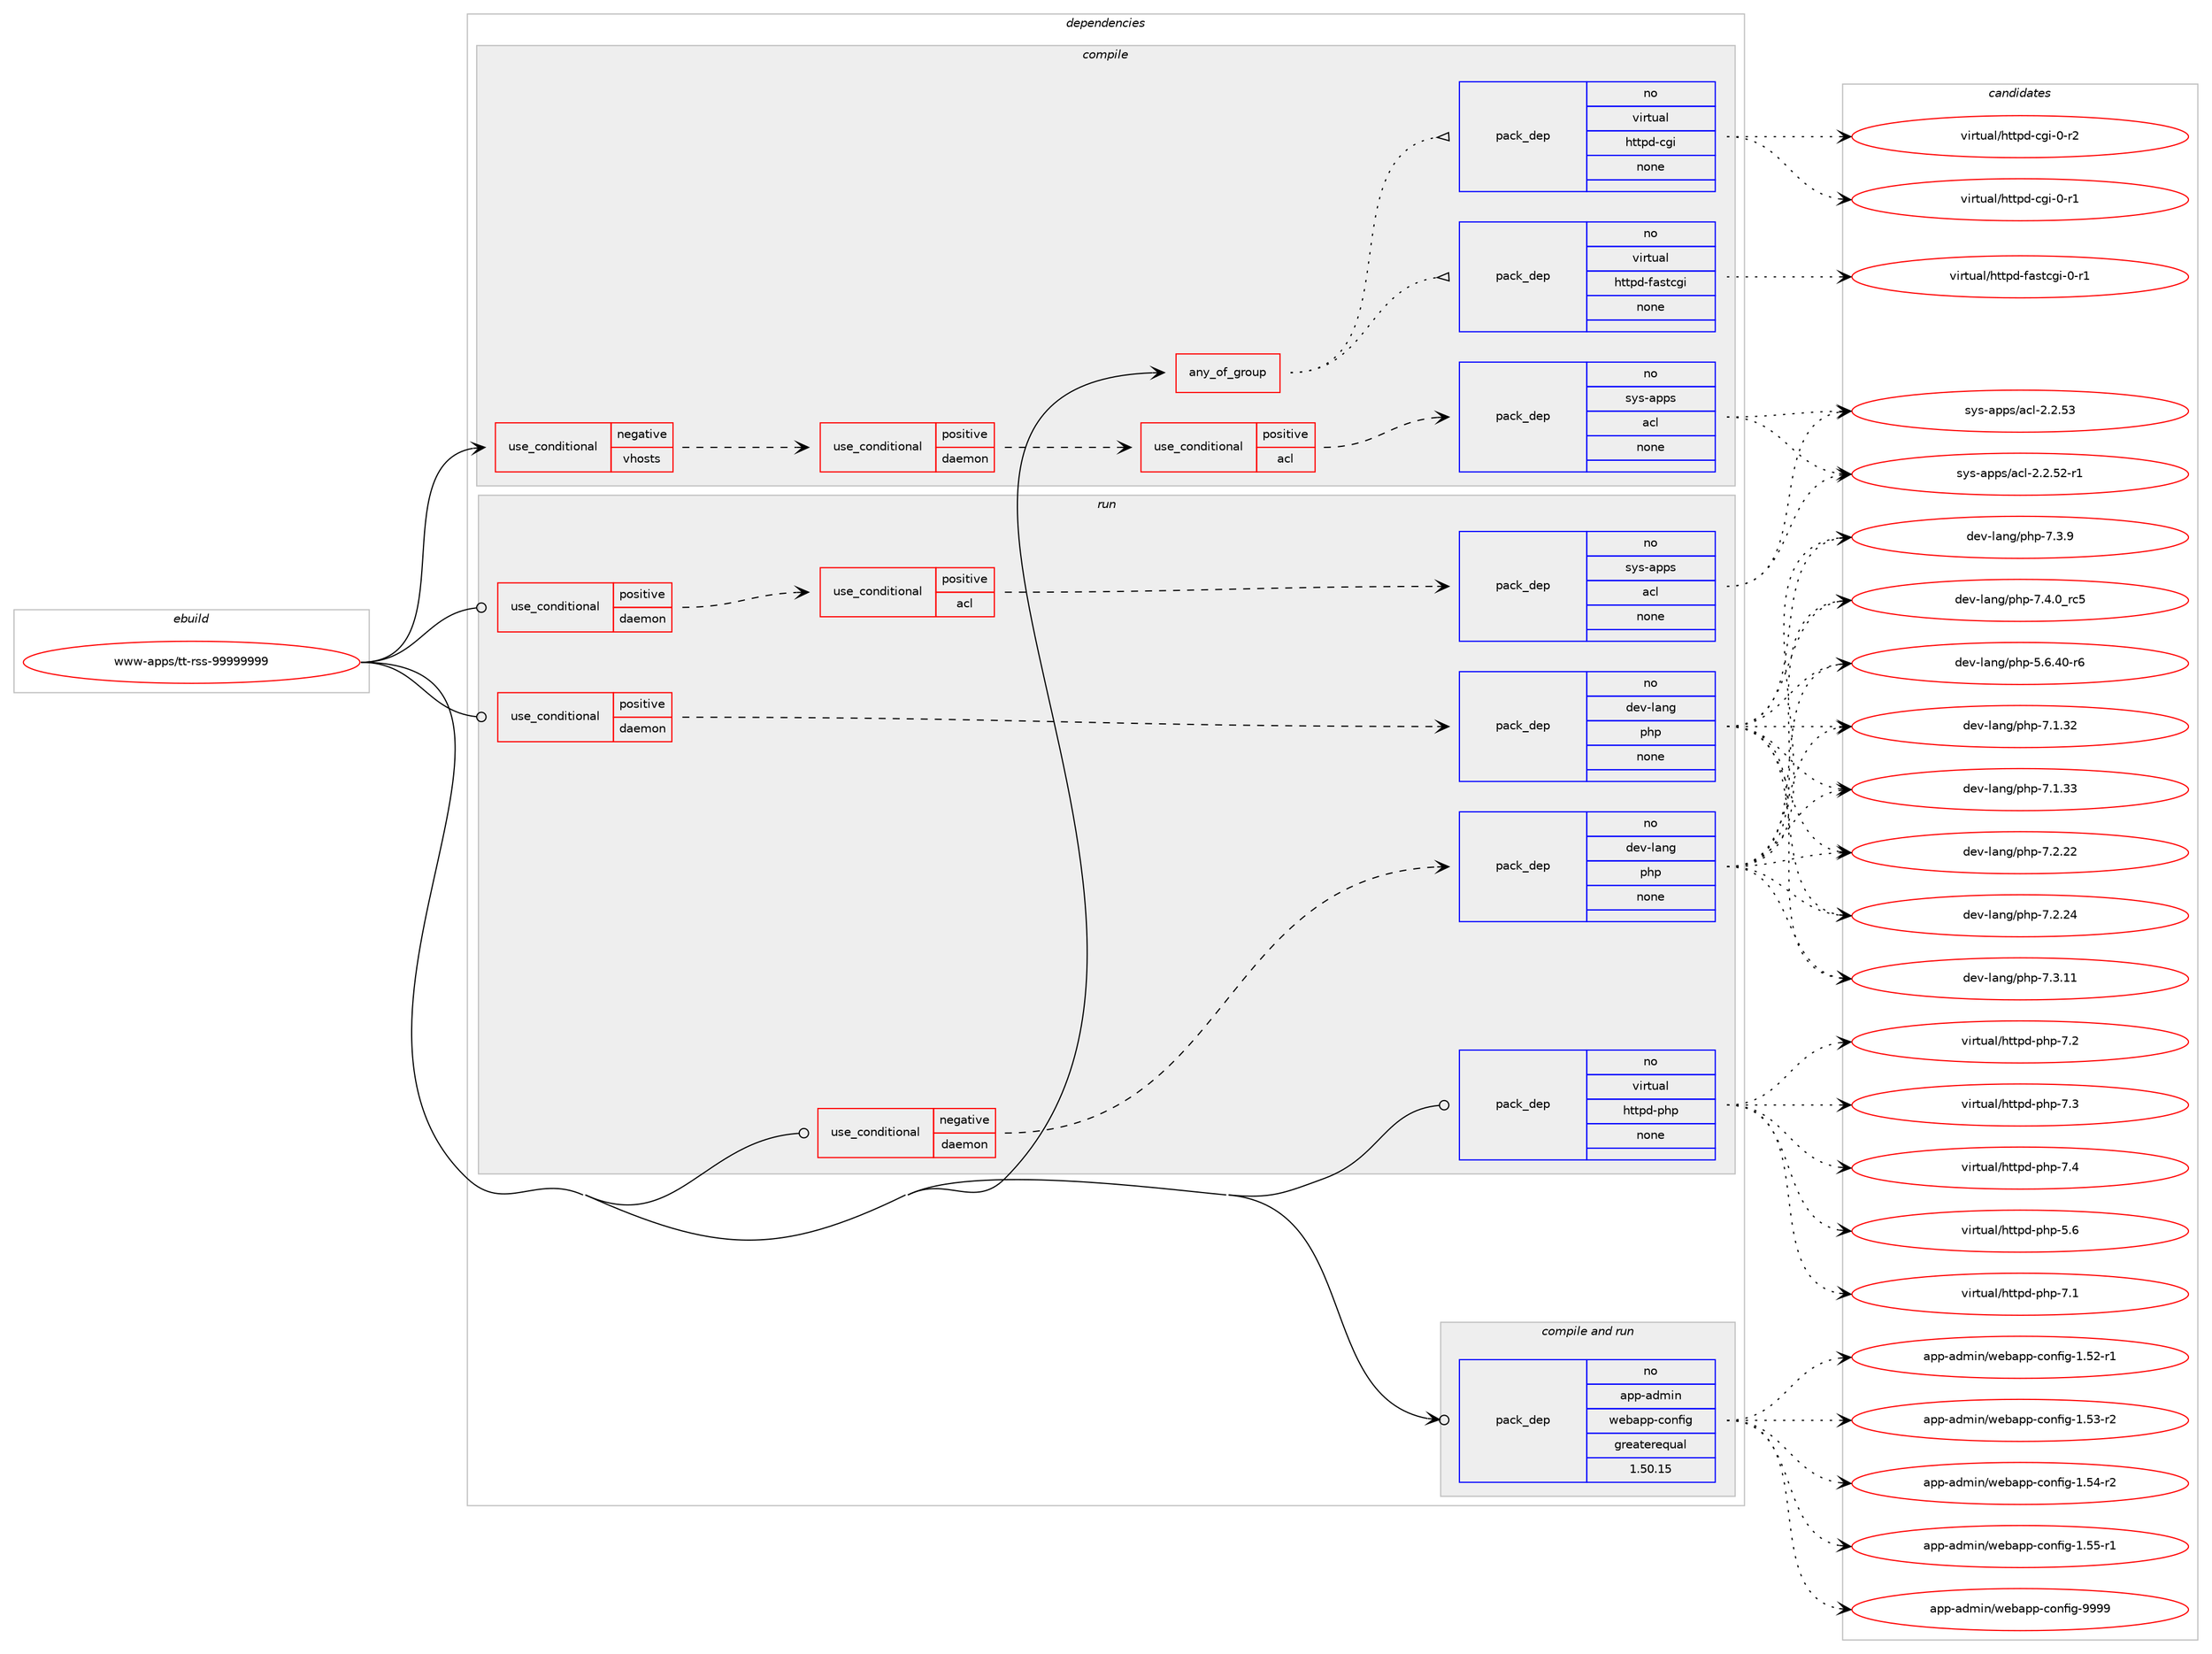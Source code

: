 digraph prolog {

# *************
# Graph options
# *************

newrank=true;
concentrate=true;
compound=true;
graph [rankdir=LR,fontname=Helvetica,fontsize=10,ranksep=1.5];#, ranksep=2.5, nodesep=0.2];
edge  [arrowhead=vee];
node  [fontname=Helvetica,fontsize=10];

# **********
# The ebuild
# **********

subgraph cluster_leftcol {
color=gray;
rank=same;
label=<<i>ebuild</i>>;
id [label="www-apps/tt-rss-99999999", color=red, width=4, href="../www-apps/tt-rss-99999999.svg"];
}

# ****************
# The dependencies
# ****************

subgraph cluster_midcol {
color=gray;
label=<<i>dependencies</i>>;
subgraph cluster_compile {
fillcolor="#eeeeee";
style=filled;
label=<<i>compile</i>>;
subgraph any15741 {
dependency906454 [label=<<TABLE BORDER="0" CELLBORDER="1" CELLSPACING="0" CELLPADDING="4"><TR><TD CELLPADDING="10">any_of_group</TD></TR></TABLE>>, shape=none, color=red];subgraph pack672887 {
dependency906455 [label=<<TABLE BORDER="0" CELLBORDER="1" CELLSPACING="0" CELLPADDING="4" WIDTH="220"><TR><TD ROWSPAN="6" CELLPADDING="30">pack_dep</TD></TR><TR><TD WIDTH="110">no</TD></TR><TR><TD>virtual</TD></TR><TR><TD>httpd-cgi</TD></TR><TR><TD>none</TD></TR><TR><TD></TD></TR></TABLE>>, shape=none, color=blue];
}
dependency906454:e -> dependency906455:w [weight=20,style="dotted",arrowhead="oinv"];
subgraph pack672888 {
dependency906456 [label=<<TABLE BORDER="0" CELLBORDER="1" CELLSPACING="0" CELLPADDING="4" WIDTH="220"><TR><TD ROWSPAN="6" CELLPADDING="30">pack_dep</TD></TR><TR><TD WIDTH="110">no</TD></TR><TR><TD>virtual</TD></TR><TR><TD>httpd-fastcgi</TD></TR><TR><TD>none</TD></TR><TR><TD></TD></TR></TABLE>>, shape=none, color=blue];
}
dependency906454:e -> dependency906456:w [weight=20,style="dotted",arrowhead="oinv"];
}
id:e -> dependency906454:w [weight=20,style="solid",arrowhead="vee"];
subgraph cond217258 {
dependency906457 [label=<<TABLE BORDER="0" CELLBORDER="1" CELLSPACING="0" CELLPADDING="4"><TR><TD ROWSPAN="3" CELLPADDING="10">use_conditional</TD></TR><TR><TD>negative</TD></TR><TR><TD>vhosts</TD></TR></TABLE>>, shape=none, color=red];
subgraph cond217259 {
dependency906458 [label=<<TABLE BORDER="0" CELLBORDER="1" CELLSPACING="0" CELLPADDING="4"><TR><TD ROWSPAN="3" CELLPADDING="10">use_conditional</TD></TR><TR><TD>positive</TD></TR><TR><TD>daemon</TD></TR></TABLE>>, shape=none, color=red];
subgraph cond217260 {
dependency906459 [label=<<TABLE BORDER="0" CELLBORDER="1" CELLSPACING="0" CELLPADDING="4"><TR><TD ROWSPAN="3" CELLPADDING="10">use_conditional</TD></TR><TR><TD>positive</TD></TR><TR><TD>acl</TD></TR></TABLE>>, shape=none, color=red];
subgraph pack672889 {
dependency906460 [label=<<TABLE BORDER="0" CELLBORDER="1" CELLSPACING="0" CELLPADDING="4" WIDTH="220"><TR><TD ROWSPAN="6" CELLPADDING="30">pack_dep</TD></TR><TR><TD WIDTH="110">no</TD></TR><TR><TD>sys-apps</TD></TR><TR><TD>acl</TD></TR><TR><TD>none</TD></TR><TR><TD></TD></TR></TABLE>>, shape=none, color=blue];
}
dependency906459:e -> dependency906460:w [weight=20,style="dashed",arrowhead="vee"];
}
dependency906458:e -> dependency906459:w [weight=20,style="dashed",arrowhead="vee"];
}
dependency906457:e -> dependency906458:w [weight=20,style="dashed",arrowhead="vee"];
}
id:e -> dependency906457:w [weight=20,style="solid",arrowhead="vee"];
}
subgraph cluster_compileandrun {
fillcolor="#eeeeee";
style=filled;
label=<<i>compile and run</i>>;
subgraph pack672890 {
dependency906461 [label=<<TABLE BORDER="0" CELLBORDER="1" CELLSPACING="0" CELLPADDING="4" WIDTH="220"><TR><TD ROWSPAN="6" CELLPADDING="30">pack_dep</TD></TR><TR><TD WIDTH="110">no</TD></TR><TR><TD>app-admin</TD></TR><TR><TD>webapp-config</TD></TR><TR><TD>greaterequal</TD></TR><TR><TD>1.50.15</TD></TR></TABLE>>, shape=none, color=blue];
}
id:e -> dependency906461:w [weight=20,style="solid",arrowhead="odotvee"];
}
subgraph cluster_run {
fillcolor="#eeeeee";
style=filled;
label=<<i>run</i>>;
subgraph cond217261 {
dependency906462 [label=<<TABLE BORDER="0" CELLBORDER="1" CELLSPACING="0" CELLPADDING="4"><TR><TD ROWSPAN="3" CELLPADDING="10">use_conditional</TD></TR><TR><TD>negative</TD></TR><TR><TD>daemon</TD></TR></TABLE>>, shape=none, color=red];
subgraph pack672891 {
dependency906463 [label=<<TABLE BORDER="0" CELLBORDER="1" CELLSPACING="0" CELLPADDING="4" WIDTH="220"><TR><TD ROWSPAN="6" CELLPADDING="30">pack_dep</TD></TR><TR><TD WIDTH="110">no</TD></TR><TR><TD>dev-lang</TD></TR><TR><TD>php</TD></TR><TR><TD>none</TD></TR><TR><TD></TD></TR></TABLE>>, shape=none, color=blue];
}
dependency906462:e -> dependency906463:w [weight=20,style="dashed",arrowhead="vee"];
}
id:e -> dependency906462:w [weight=20,style="solid",arrowhead="odot"];
subgraph cond217262 {
dependency906464 [label=<<TABLE BORDER="0" CELLBORDER="1" CELLSPACING="0" CELLPADDING="4"><TR><TD ROWSPAN="3" CELLPADDING="10">use_conditional</TD></TR><TR><TD>positive</TD></TR><TR><TD>daemon</TD></TR></TABLE>>, shape=none, color=red];
subgraph cond217263 {
dependency906465 [label=<<TABLE BORDER="0" CELLBORDER="1" CELLSPACING="0" CELLPADDING="4"><TR><TD ROWSPAN="3" CELLPADDING="10">use_conditional</TD></TR><TR><TD>positive</TD></TR><TR><TD>acl</TD></TR></TABLE>>, shape=none, color=red];
subgraph pack672892 {
dependency906466 [label=<<TABLE BORDER="0" CELLBORDER="1" CELLSPACING="0" CELLPADDING="4" WIDTH="220"><TR><TD ROWSPAN="6" CELLPADDING="30">pack_dep</TD></TR><TR><TD WIDTH="110">no</TD></TR><TR><TD>sys-apps</TD></TR><TR><TD>acl</TD></TR><TR><TD>none</TD></TR><TR><TD></TD></TR></TABLE>>, shape=none, color=blue];
}
dependency906465:e -> dependency906466:w [weight=20,style="dashed",arrowhead="vee"];
}
dependency906464:e -> dependency906465:w [weight=20,style="dashed",arrowhead="vee"];
}
id:e -> dependency906464:w [weight=20,style="solid",arrowhead="odot"];
subgraph cond217264 {
dependency906467 [label=<<TABLE BORDER="0" CELLBORDER="1" CELLSPACING="0" CELLPADDING="4"><TR><TD ROWSPAN="3" CELLPADDING="10">use_conditional</TD></TR><TR><TD>positive</TD></TR><TR><TD>daemon</TD></TR></TABLE>>, shape=none, color=red];
subgraph pack672893 {
dependency906468 [label=<<TABLE BORDER="0" CELLBORDER="1" CELLSPACING="0" CELLPADDING="4" WIDTH="220"><TR><TD ROWSPAN="6" CELLPADDING="30">pack_dep</TD></TR><TR><TD WIDTH="110">no</TD></TR><TR><TD>dev-lang</TD></TR><TR><TD>php</TD></TR><TR><TD>none</TD></TR><TR><TD></TD></TR></TABLE>>, shape=none, color=blue];
}
dependency906467:e -> dependency906468:w [weight=20,style="dashed",arrowhead="vee"];
}
id:e -> dependency906467:w [weight=20,style="solid",arrowhead="odot"];
subgraph pack672894 {
dependency906469 [label=<<TABLE BORDER="0" CELLBORDER="1" CELLSPACING="0" CELLPADDING="4" WIDTH="220"><TR><TD ROWSPAN="6" CELLPADDING="30">pack_dep</TD></TR><TR><TD WIDTH="110">no</TD></TR><TR><TD>virtual</TD></TR><TR><TD>httpd-php</TD></TR><TR><TD>none</TD></TR><TR><TD></TD></TR></TABLE>>, shape=none, color=blue];
}
id:e -> dependency906469:w [weight=20,style="solid",arrowhead="odot"];
}
}

# **************
# The candidates
# **************

subgraph cluster_choices {
rank=same;
color=gray;
label=<<i>candidates</i>>;

subgraph choice672887 {
color=black;
nodesep=1;
choice1181051141161179710847104116116112100459910310545484511449 [label="virtual/httpd-cgi-0-r1", color=red, width=4,href="../virtual/httpd-cgi-0-r1.svg"];
choice1181051141161179710847104116116112100459910310545484511450 [label="virtual/httpd-cgi-0-r2", color=red, width=4,href="../virtual/httpd-cgi-0-r2.svg"];
dependency906455:e -> choice1181051141161179710847104116116112100459910310545484511449:w [style=dotted,weight="100"];
dependency906455:e -> choice1181051141161179710847104116116112100459910310545484511450:w [style=dotted,weight="100"];
}
subgraph choice672888 {
color=black;
nodesep=1;
choice118105114116117971084710411611611210045102971151169910310545484511449 [label="virtual/httpd-fastcgi-0-r1", color=red, width=4,href="../virtual/httpd-fastcgi-0-r1.svg"];
dependency906456:e -> choice118105114116117971084710411611611210045102971151169910310545484511449:w [style=dotted,weight="100"];
}
subgraph choice672889 {
color=black;
nodesep=1;
choice1151211154597112112115479799108455046504653504511449 [label="sys-apps/acl-2.2.52-r1", color=red, width=4,href="../sys-apps/acl-2.2.52-r1.svg"];
choice115121115459711211211547979910845504650465351 [label="sys-apps/acl-2.2.53", color=red, width=4,href="../sys-apps/acl-2.2.53.svg"];
dependency906460:e -> choice1151211154597112112115479799108455046504653504511449:w [style=dotted,weight="100"];
dependency906460:e -> choice115121115459711211211547979910845504650465351:w [style=dotted,weight="100"];
}
subgraph choice672890 {
color=black;
nodesep=1;
choice971121124597100109105110471191019897112112459911111010210510345494653504511449 [label="app-admin/webapp-config-1.52-r1", color=red, width=4,href="../app-admin/webapp-config-1.52-r1.svg"];
choice971121124597100109105110471191019897112112459911111010210510345494653514511450 [label="app-admin/webapp-config-1.53-r2", color=red, width=4,href="../app-admin/webapp-config-1.53-r2.svg"];
choice971121124597100109105110471191019897112112459911111010210510345494653524511450 [label="app-admin/webapp-config-1.54-r2", color=red, width=4,href="../app-admin/webapp-config-1.54-r2.svg"];
choice971121124597100109105110471191019897112112459911111010210510345494653534511449 [label="app-admin/webapp-config-1.55-r1", color=red, width=4,href="../app-admin/webapp-config-1.55-r1.svg"];
choice97112112459710010910511047119101989711211245991111101021051034557575757 [label="app-admin/webapp-config-9999", color=red, width=4,href="../app-admin/webapp-config-9999.svg"];
dependency906461:e -> choice971121124597100109105110471191019897112112459911111010210510345494653504511449:w [style=dotted,weight="100"];
dependency906461:e -> choice971121124597100109105110471191019897112112459911111010210510345494653514511450:w [style=dotted,weight="100"];
dependency906461:e -> choice971121124597100109105110471191019897112112459911111010210510345494653524511450:w [style=dotted,weight="100"];
dependency906461:e -> choice971121124597100109105110471191019897112112459911111010210510345494653534511449:w [style=dotted,weight="100"];
dependency906461:e -> choice97112112459710010910511047119101989711211245991111101021051034557575757:w [style=dotted,weight="100"];
}
subgraph choice672891 {
color=black;
nodesep=1;
choice100101118451089711010347112104112455346544652484511454 [label="dev-lang/php-5.6.40-r6", color=red, width=4,href="../dev-lang/php-5.6.40-r6.svg"];
choice10010111845108971101034711210411245554649465150 [label="dev-lang/php-7.1.32", color=red, width=4,href="../dev-lang/php-7.1.32.svg"];
choice10010111845108971101034711210411245554649465151 [label="dev-lang/php-7.1.33", color=red, width=4,href="../dev-lang/php-7.1.33.svg"];
choice10010111845108971101034711210411245554650465050 [label="dev-lang/php-7.2.22", color=red, width=4,href="../dev-lang/php-7.2.22.svg"];
choice10010111845108971101034711210411245554650465052 [label="dev-lang/php-7.2.24", color=red, width=4,href="../dev-lang/php-7.2.24.svg"];
choice10010111845108971101034711210411245554651464949 [label="dev-lang/php-7.3.11", color=red, width=4,href="../dev-lang/php-7.3.11.svg"];
choice100101118451089711010347112104112455546514657 [label="dev-lang/php-7.3.9", color=red, width=4,href="../dev-lang/php-7.3.9.svg"];
choice100101118451089711010347112104112455546524648951149953 [label="dev-lang/php-7.4.0_rc5", color=red, width=4,href="../dev-lang/php-7.4.0_rc5.svg"];
dependency906463:e -> choice100101118451089711010347112104112455346544652484511454:w [style=dotted,weight="100"];
dependency906463:e -> choice10010111845108971101034711210411245554649465150:w [style=dotted,weight="100"];
dependency906463:e -> choice10010111845108971101034711210411245554649465151:w [style=dotted,weight="100"];
dependency906463:e -> choice10010111845108971101034711210411245554650465050:w [style=dotted,weight="100"];
dependency906463:e -> choice10010111845108971101034711210411245554650465052:w [style=dotted,weight="100"];
dependency906463:e -> choice10010111845108971101034711210411245554651464949:w [style=dotted,weight="100"];
dependency906463:e -> choice100101118451089711010347112104112455546514657:w [style=dotted,weight="100"];
dependency906463:e -> choice100101118451089711010347112104112455546524648951149953:w [style=dotted,weight="100"];
}
subgraph choice672892 {
color=black;
nodesep=1;
choice1151211154597112112115479799108455046504653504511449 [label="sys-apps/acl-2.2.52-r1", color=red, width=4,href="../sys-apps/acl-2.2.52-r1.svg"];
choice115121115459711211211547979910845504650465351 [label="sys-apps/acl-2.2.53", color=red, width=4,href="../sys-apps/acl-2.2.53.svg"];
dependency906466:e -> choice1151211154597112112115479799108455046504653504511449:w [style=dotted,weight="100"];
dependency906466:e -> choice115121115459711211211547979910845504650465351:w [style=dotted,weight="100"];
}
subgraph choice672893 {
color=black;
nodesep=1;
choice100101118451089711010347112104112455346544652484511454 [label="dev-lang/php-5.6.40-r6", color=red, width=4,href="../dev-lang/php-5.6.40-r6.svg"];
choice10010111845108971101034711210411245554649465150 [label="dev-lang/php-7.1.32", color=red, width=4,href="../dev-lang/php-7.1.32.svg"];
choice10010111845108971101034711210411245554649465151 [label="dev-lang/php-7.1.33", color=red, width=4,href="../dev-lang/php-7.1.33.svg"];
choice10010111845108971101034711210411245554650465050 [label="dev-lang/php-7.2.22", color=red, width=4,href="../dev-lang/php-7.2.22.svg"];
choice10010111845108971101034711210411245554650465052 [label="dev-lang/php-7.2.24", color=red, width=4,href="../dev-lang/php-7.2.24.svg"];
choice10010111845108971101034711210411245554651464949 [label="dev-lang/php-7.3.11", color=red, width=4,href="../dev-lang/php-7.3.11.svg"];
choice100101118451089711010347112104112455546514657 [label="dev-lang/php-7.3.9", color=red, width=4,href="../dev-lang/php-7.3.9.svg"];
choice100101118451089711010347112104112455546524648951149953 [label="dev-lang/php-7.4.0_rc5", color=red, width=4,href="../dev-lang/php-7.4.0_rc5.svg"];
dependency906468:e -> choice100101118451089711010347112104112455346544652484511454:w [style=dotted,weight="100"];
dependency906468:e -> choice10010111845108971101034711210411245554649465150:w [style=dotted,weight="100"];
dependency906468:e -> choice10010111845108971101034711210411245554649465151:w [style=dotted,weight="100"];
dependency906468:e -> choice10010111845108971101034711210411245554650465050:w [style=dotted,weight="100"];
dependency906468:e -> choice10010111845108971101034711210411245554650465052:w [style=dotted,weight="100"];
dependency906468:e -> choice10010111845108971101034711210411245554651464949:w [style=dotted,weight="100"];
dependency906468:e -> choice100101118451089711010347112104112455546514657:w [style=dotted,weight="100"];
dependency906468:e -> choice100101118451089711010347112104112455546524648951149953:w [style=dotted,weight="100"];
}
subgraph choice672894 {
color=black;
nodesep=1;
choice11810511411611797108471041161161121004511210411245534654 [label="virtual/httpd-php-5.6", color=red, width=4,href="../virtual/httpd-php-5.6.svg"];
choice11810511411611797108471041161161121004511210411245554649 [label="virtual/httpd-php-7.1", color=red, width=4,href="../virtual/httpd-php-7.1.svg"];
choice11810511411611797108471041161161121004511210411245554650 [label="virtual/httpd-php-7.2", color=red, width=4,href="../virtual/httpd-php-7.2.svg"];
choice11810511411611797108471041161161121004511210411245554651 [label="virtual/httpd-php-7.3", color=red, width=4,href="../virtual/httpd-php-7.3.svg"];
choice11810511411611797108471041161161121004511210411245554652 [label="virtual/httpd-php-7.4", color=red, width=4,href="../virtual/httpd-php-7.4.svg"];
dependency906469:e -> choice11810511411611797108471041161161121004511210411245534654:w [style=dotted,weight="100"];
dependency906469:e -> choice11810511411611797108471041161161121004511210411245554649:w [style=dotted,weight="100"];
dependency906469:e -> choice11810511411611797108471041161161121004511210411245554650:w [style=dotted,weight="100"];
dependency906469:e -> choice11810511411611797108471041161161121004511210411245554651:w [style=dotted,weight="100"];
dependency906469:e -> choice11810511411611797108471041161161121004511210411245554652:w [style=dotted,weight="100"];
}
}

}
